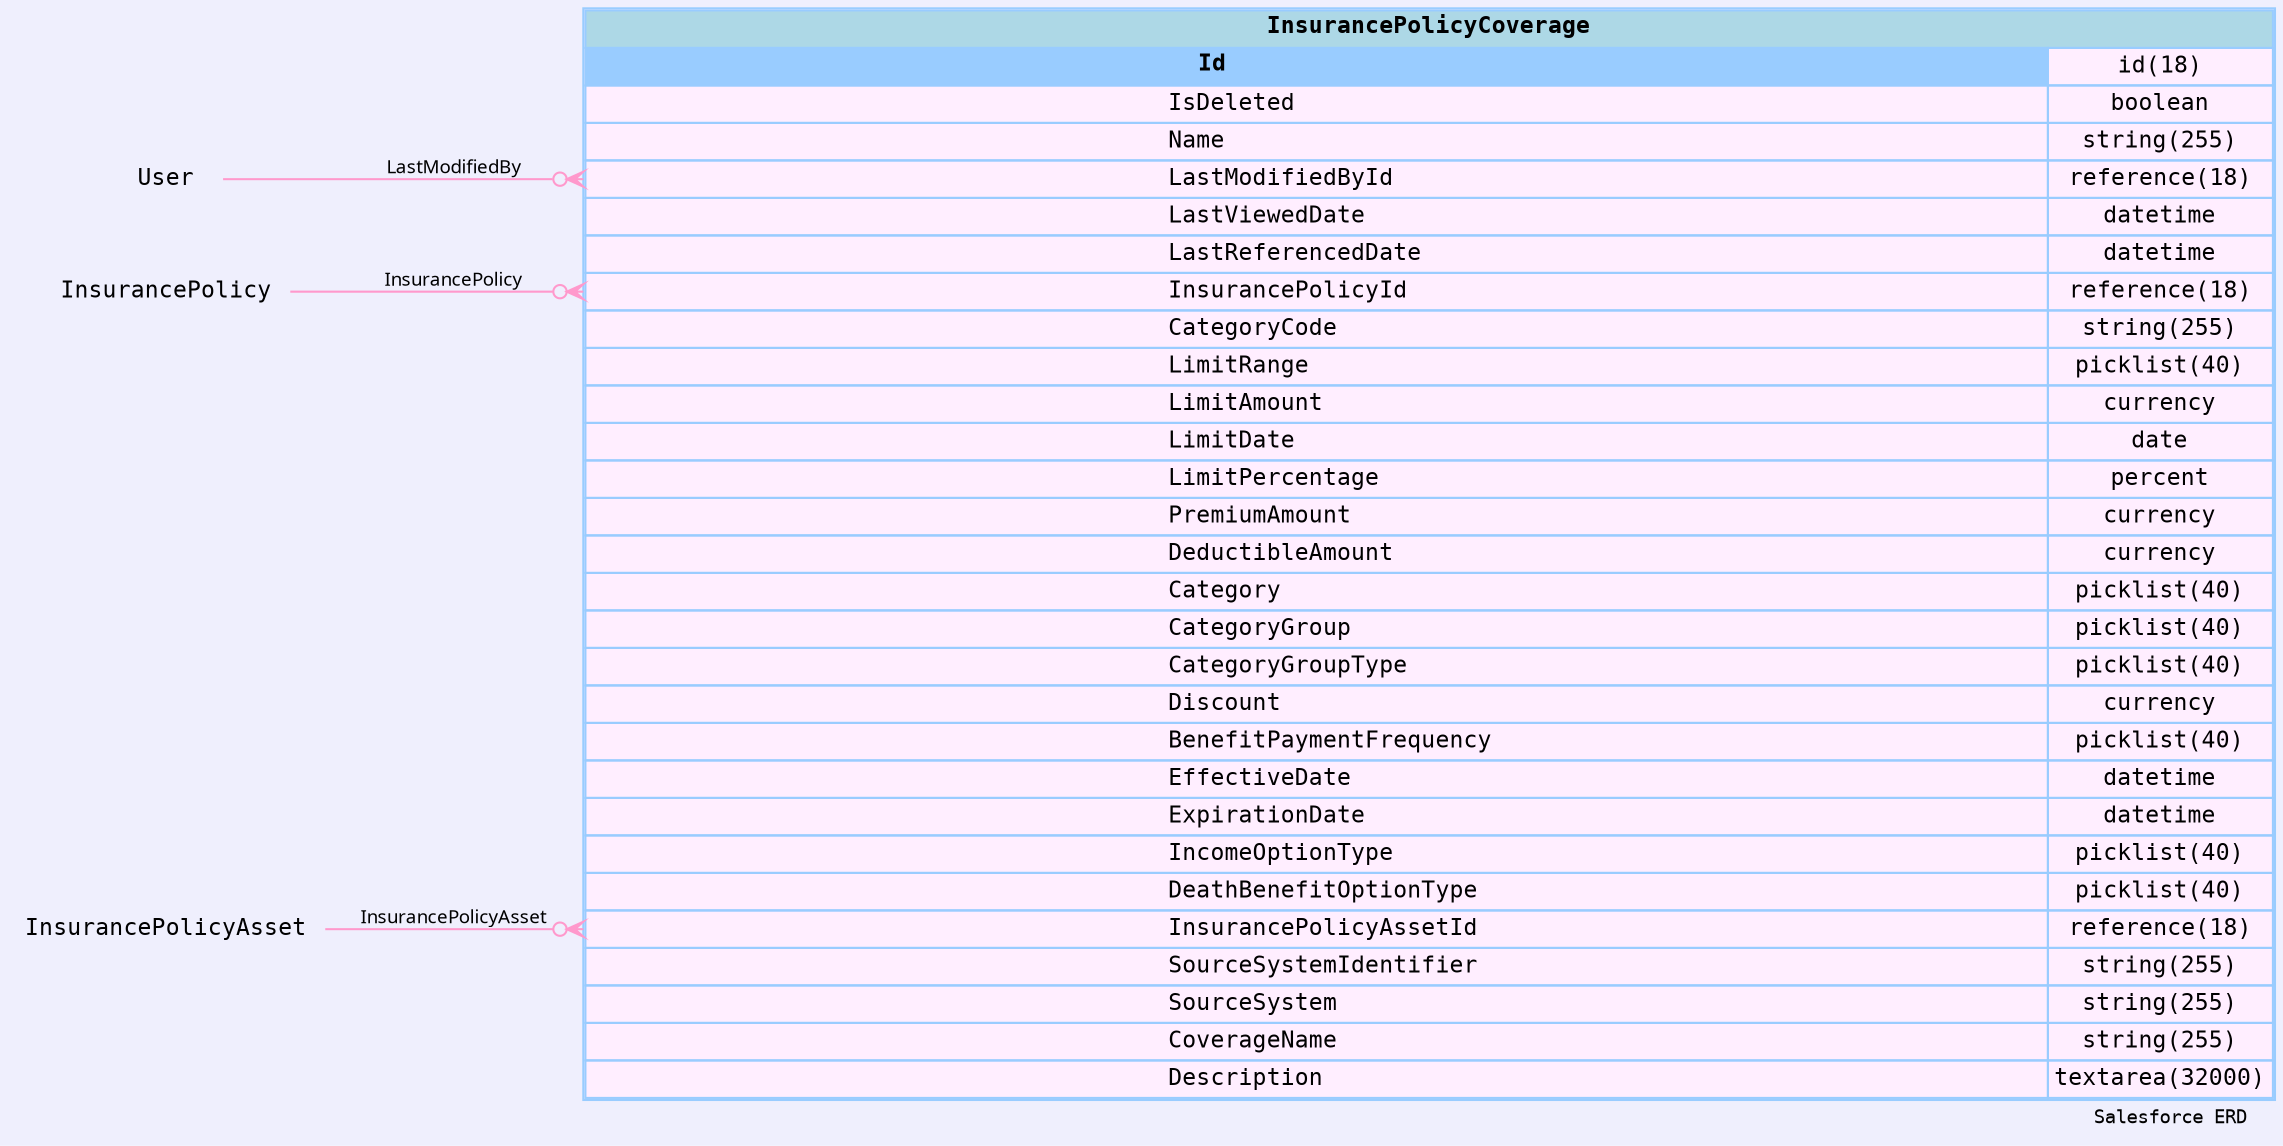 
        digraph "Salesforce+ ERD" {  
            graph [  
              rankdir="RL"  
              bgcolor="#efeffd"  
              label="Salesforce ERD "  
              labeljust="r"  
              nodesep="0.18"  
              ranksep="0.46"        
              fontname="Courier"  
              fontsize="9"  
            ];  
            node [  
              fontname="Courier"  
              fontsize="11"  
              shape="plaintext"  
              color="#99ccff"  
            ];  
            edge [ arrowsize="0.8"   ];
        
            InsurancePolicyCoverage [shape=none, margin=0, label=<
                <table border="1" cellborder="1" cellspacing="0" bgcolor="#ffeeff" >   
                  <tr><td colspan="3" bgcolor="lightblue"><b>InsurancePolicyCoverage</b></td></tr>
             <tr>
                                        <td  bgcolor="#99ccff" port="Id" align="left">
                                           <b>Id</b>
                                        </td><td>id(18)</td></tr> <tr>
                                         <td port="IsDeleted" align="left">
                                         IsDeleted
                                       </td><td>boolean</td></tr> <tr>
                                         <td port="Name" align="left">
                                         Name
                                       </td><td>string(255)</td></tr> <tr>
                                         <td port="LastModifiedById" align="left">
                                         LastModifiedById
                                       </td><td>reference(18)</td></tr> <tr>
                                         <td port="LastViewedDate" align="left">
                                         LastViewedDate
                                       </td><td>datetime</td></tr> <tr>
                                         <td port="LastReferencedDate" align="left">
                                         LastReferencedDate
                                       </td><td>datetime</td></tr> <tr>
                                         <td port="InsurancePolicyId" align="left">
                                         InsurancePolicyId
                                       </td><td>reference(18)</td></tr> <tr>
                                         <td port="CategoryCode" align="left">
                                         CategoryCode
                                       </td><td>string(255)</td></tr> <tr>
                                         <td port="LimitRange" align="left">
                                         LimitRange
                                       </td><td>picklist(40)</td></tr> <tr>
                                         <td port="LimitAmount" align="left">
                                         LimitAmount
                                       </td><td>currency</td></tr> <tr>
                                         <td port="LimitDate" align="left">
                                         LimitDate
                                       </td><td>date</td></tr> <tr>
                                         <td port="LimitPercentage" align="left">
                                         LimitPercentage
                                       </td><td>percent</td></tr> <tr>
                                         <td port="PremiumAmount" align="left">
                                         PremiumAmount
                                       </td><td>currency</td></tr> <tr>
                                         <td port="DeductibleAmount" align="left">
                                         DeductibleAmount
                                       </td><td>currency</td></tr> <tr>
                                         <td port="Category" align="left">
                                         Category
                                       </td><td>picklist(40)</td></tr> <tr>
                                         <td port="CategoryGroup" align="left">
                                         CategoryGroup
                                       </td><td>picklist(40)</td></tr> <tr>
                                         <td port="CategoryGroupType" align="left">
                                         CategoryGroupType
                                       </td><td>picklist(40)</td></tr> <tr>
                                         <td port="Discount" align="left">
                                         Discount
                                       </td><td>currency</td></tr> <tr>
                                         <td port="BenefitPaymentFrequency" align="left">
                                         BenefitPaymentFrequency
                                       </td><td>picklist(40)</td></tr> <tr>
                                         <td port="EffectiveDate" align="left">
                                         EffectiveDate
                                       </td><td>datetime</td></tr> <tr>
                                         <td port="ExpirationDate" align="left">
                                         ExpirationDate
                                       </td><td>datetime</td></tr> <tr>
                                         <td port="IncomeOptionType" align="left">
                                         IncomeOptionType
                                       </td><td>picklist(40)</td></tr> <tr>
                                         <td port="DeathBenefitOptionType" align="left">
                                         DeathBenefitOptionType
                                       </td><td>picklist(40)</td></tr> <tr>
                                         <td port="InsurancePolicyAssetId" align="left">
                                         InsurancePolicyAssetId
                                       </td><td>reference(18)</td></tr> <tr>
                                         <td port="SourceSystemIdentifier" align="left">
                                         SourceSystemIdentifier
                                       </td><td>string(255)</td></tr> <tr>
                                         <td port="SourceSystem" align="left">
                                         SourceSystem
                                       </td><td>string(255)</td></tr> <tr>
                                         <td port="CoverageName" align="left">
                                         CoverageName
                                       </td><td>string(255)</td></tr> <tr>
                                         <td port="Description" align="left">
                                         Description
                                       </td><td>textarea(32000)</td></tr>            
                </table>
                >
                  URL="#"
                  tooltip=" InsurancePolicyCoverage "
                ];
            
                            "InsurancePolicyCoverage" : "LastModifiedById": w -> 
                                  "User" : "Id" 
                                           : e 
                                          [arrowhead=none 
                                           dir=back 
                                           arrowtail=crowodot 
                                           color="#ff99cc"
                                           label="LastModifiedBy"
                                           fontname="Monaco"
                                           fontsize="9"
                                          ];
                      
                            "InsurancePolicyCoverage" : "InsurancePolicyId": w -> 
                                  "InsurancePolicy" : "Id" 
                                           : e 
                                          [arrowhead=none 
                                           dir=back 
                                           arrowtail=crowodot 
                                           color="#ff99cc"
                                           label="InsurancePolicy"
                                           fontname="Monaco"
                                           fontsize="9"
                                          ];
                      
                            "InsurancePolicyCoverage" : "InsurancePolicyAssetId": w -> 
                                  "InsurancePolicyAsset" : "Id" 
                                           : e 
                                          [arrowhead=none 
                                           dir=back 
                                           arrowtail=crowodot 
                                           color="#ff99cc"
                                           label="InsurancePolicyAsset"
                                           fontname="Monaco"
                                           fontsize="9"
                                          ];
                      }